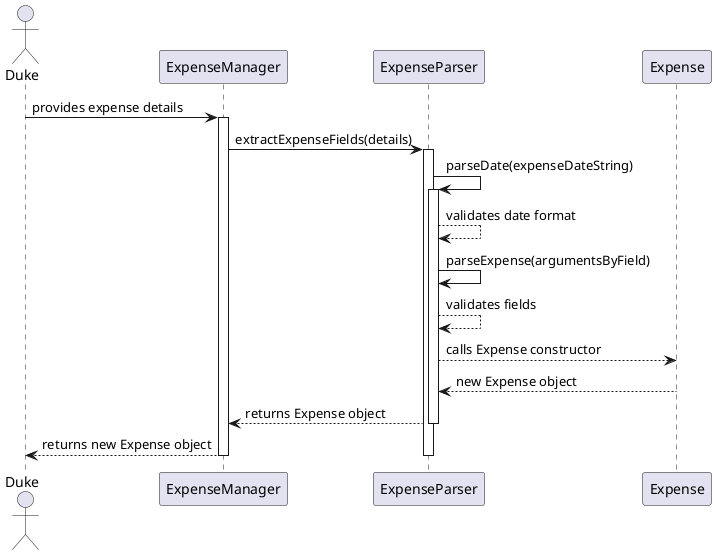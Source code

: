 @startuml
actor Duke
participant ExpenseManager
participant ExpenseParser
participant Expense

Duke -> ExpenseManager: provides expense details
activate ExpenseManager
ExpenseManager -> ExpenseParser: extractExpenseFields(details)
activate ExpenseParser
ExpenseParser -> ExpenseParser: parseDate(expenseDateString)
activate ExpenseParser
ExpenseParser --> ExpenseParser: validates date format
ExpenseParser -> ExpenseParser: parseExpense(argumentsByField)
ExpenseParser --> ExpenseParser: validates fields
ExpenseParser --> Expense: calls Expense constructor
Expense --> ExpenseParser: new Expense object
ExpenseParser --> ExpenseManager: returns Expense object
deactivate ExpenseParser
ExpenseManager --> Duke: returns new Expense object
deactivate ExpenseParser
deactivate ExpenseManager
@enduml